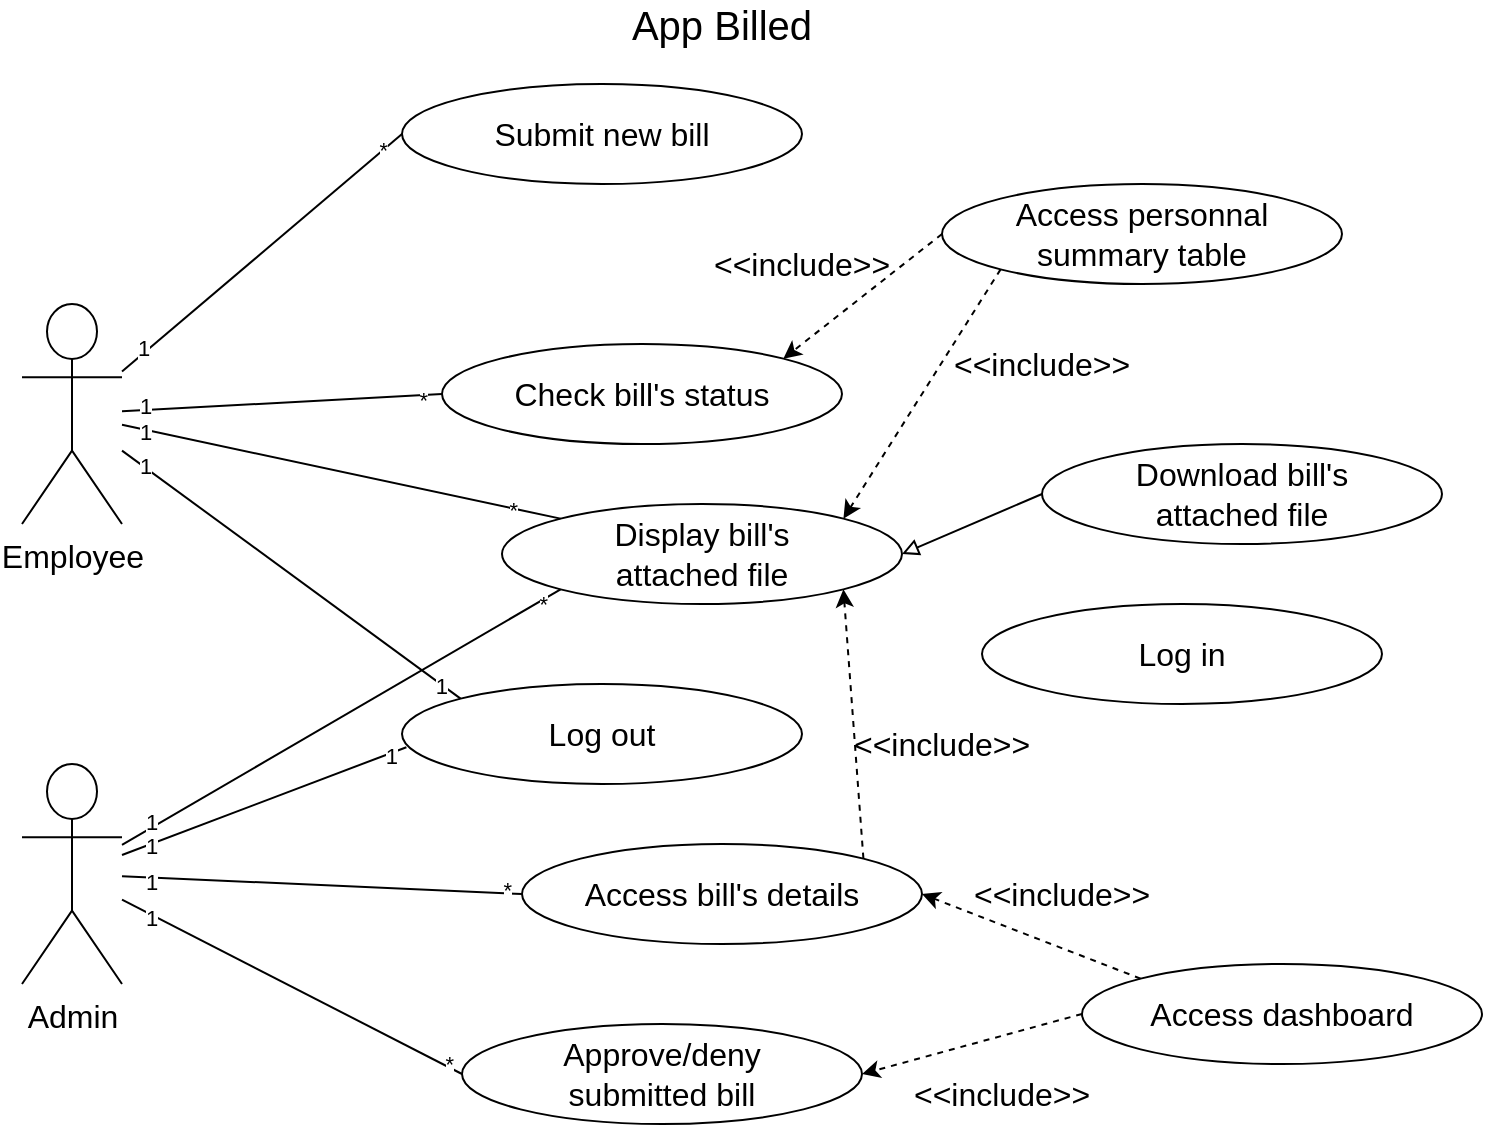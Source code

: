 <mxfile>
    <diagram id="dznP3SsKYzTXsrfwnUQH" name="Page-1">
        <mxGraphModel dx="310" dy="445" grid="1" gridSize="10" guides="1" tooltips="1" connect="1" arrows="1" fold="1" page="1" pageScale="1" pageWidth="827" pageHeight="1169" background="none" math="0" shadow="0">
            <root>
                <mxCell id="0"/>
                <mxCell id="1" parent="0"/>
                <mxCell id="2" value="Employee" style="shape=umlActor;verticalLabelPosition=bottom;verticalAlign=top;html=1;outlineConnect=0;fontSize=16;" parent="1" vertex="1">
                    <mxGeometry x="70" y="180" width="50" height="110" as="geometry"/>
                </mxCell>
                <mxCell id="4" value="Admin" style="shape=umlActor;verticalLabelPosition=bottom;verticalAlign=top;html=1;outlineConnect=0;fontSize=16;" parent="1" vertex="1">
                    <mxGeometry x="70" y="410" width="50" height="110" as="geometry"/>
                </mxCell>
                <mxCell id="7" value="App Billed" style="text;html=1;strokeColor=none;fillColor=none;align=center;verticalAlign=middle;whiteSpace=wrap;rounded=0;fontSize=20;" parent="1" vertex="1">
                    <mxGeometry x="310" y="30" width="220" height="20" as="geometry"/>
                </mxCell>
                <mxCell id="8" value="Log in" style="ellipse;whiteSpace=wrap;html=1;fontSize=16;spacing=5;" parent="1" vertex="1">
                    <mxGeometry x="550" y="330" width="200" height="50" as="geometry"/>
                </mxCell>
                <mxCell id="9" value="Access personnal&lt;br&gt;summary table" style="ellipse;whiteSpace=wrap;html=1;fontSize=16;spacing=5;" parent="1" vertex="1">
                    <mxGeometry x="530" y="120" width="200" height="50" as="geometry"/>
                </mxCell>
                <mxCell id="10" value="Display bill's&lt;br&gt;attached file" style="ellipse;whiteSpace=wrap;html=1;fontSize=16;spacing=5;" parent="1" vertex="1">
                    <mxGeometry x="310" y="280" width="200" height="50" as="geometry"/>
                </mxCell>
                <mxCell id="11" value="Download bill's&lt;br&gt;attached file" style="ellipse;whiteSpace=wrap;html=1;fontSize=16;spacing=5;" parent="1" vertex="1">
                    <mxGeometry x="580" y="250" width="200" height="50" as="geometry"/>
                </mxCell>
                <mxCell id="12" value="Submit new bill" style="ellipse;whiteSpace=wrap;html=1;fontSize=16;spacing=5;" parent="1" vertex="1">
                    <mxGeometry x="260" y="70" width="200" height="50" as="geometry"/>
                </mxCell>
                <mxCell id="13" value="Approve/deny&lt;br&gt;submitted bill" style="ellipse;whiteSpace=wrap;html=1;fontSize=16;spacing=5;" parent="1" vertex="1">
                    <mxGeometry x="290" y="540" width="200" height="50" as="geometry"/>
                </mxCell>
                <mxCell id="14" value="Log out" style="ellipse;whiteSpace=wrap;html=1;fontSize=16;spacing=5;" parent="1" vertex="1">
                    <mxGeometry x="260" y="370" width="200" height="50" as="geometry"/>
                </mxCell>
                <mxCell id="15" value="Access dashboard" style="ellipse;whiteSpace=wrap;html=1;fontSize=16;spacing=5;" parent="1" vertex="1">
                    <mxGeometry x="600" y="510" width="200" height="50" as="geometry"/>
                </mxCell>
                <mxCell id="17" value="Access bill's details" style="ellipse;whiteSpace=wrap;html=1;fontSize=16;spacing=5;" parent="1" vertex="1">
                    <mxGeometry x="320" y="450" width="200" height="50" as="geometry"/>
                </mxCell>
                <mxCell id="31" value="Check bill's status" style="ellipse;whiteSpace=wrap;html=1;fontSize=16;spacing=5;" parent="1" vertex="1">
                    <mxGeometry x="280" y="200" width="200" height="50" as="geometry"/>
                </mxCell>
                <mxCell id="39" value="" style="endArrow=classic;html=1;dashed=1;entryX=1;entryY=0;entryDx=0;entryDy=0;exitX=0;exitY=0.5;exitDx=0;exitDy=0;" parent="1" source="9" target="31" edge="1">
                    <mxGeometry width="50" height="50" relative="1" as="geometry">
                        <mxPoint x="490" y="350" as="sourcePoint"/>
                        <mxPoint x="540" y="300" as="targetPoint"/>
                    </mxGeometry>
                </mxCell>
                <mxCell id="40" value="" style="endArrow=classic;html=1;dashed=1;entryX=1;entryY=0;entryDx=0;entryDy=0;exitX=0;exitY=1;exitDx=0;exitDy=0;" parent="1" source="9" target="10" edge="1">
                    <mxGeometry width="50" height="50" relative="1" as="geometry">
                        <mxPoint x="569.29" y="203.84" as="sourcePoint"/>
                        <mxPoint x="490.001" y="266.162" as="targetPoint"/>
                    </mxGeometry>
                </mxCell>
                <mxCell id="41" value="" style="endArrow=block;html=1;endFill=0;entryX=1;entryY=0.5;entryDx=0;entryDy=0;exitX=0;exitY=0.5;exitDx=0;exitDy=0;" parent="1" source="11" target="10" edge="1">
                    <mxGeometry width="50" height="50" relative="1" as="geometry">
                        <mxPoint x="590" y="370" as="sourcePoint"/>
                        <mxPoint x="440" y="370" as="targetPoint"/>
                    </mxGeometry>
                </mxCell>
                <mxCell id="42" value="" style="endArrow=classic;html=1;dashed=1;entryX=1;entryY=0.5;entryDx=0;entryDy=0;exitX=0;exitY=0;exitDx=0;exitDy=0;" parent="1" source="15" target="17" edge="1">
                    <mxGeometry width="50" height="50" relative="1" as="geometry">
                        <mxPoint x="569.289" y="172.678" as="sourcePoint"/>
                        <mxPoint x="490.711" y="297.322" as="targetPoint"/>
                    </mxGeometry>
                </mxCell>
                <mxCell id="43" value="" style="endArrow=classic;html=1;dashed=1;entryX=1;entryY=0.5;entryDx=0;entryDy=0;exitX=0;exitY=0.5;exitDx=0;exitDy=0;" parent="1" source="15" target="13" edge="1">
                    <mxGeometry width="50" height="50" relative="1" as="geometry">
                        <mxPoint x="550" y="510" as="sourcePoint"/>
                        <mxPoint x="430.711" y="477.322" as="targetPoint"/>
                    </mxGeometry>
                </mxCell>
                <mxCell id="44" value="" style="endArrow=none;html=1;endFill=0;entryX=0;entryY=0.5;entryDx=0;entryDy=0;" parent="1" source="4" target="13" edge="1">
                    <mxGeometry relative="1" as="geometry">
                        <mxPoint x="140" y="640" as="sourcePoint"/>
                        <mxPoint x="250" y="550" as="targetPoint"/>
                    </mxGeometry>
                </mxCell>
                <mxCell id="46" value="1" style="edgeLabel;resizable=0;html=1;align=left;verticalAlign=bottom;" parent="44" connectable="0" vertex="1">
                    <mxGeometry x="-1" relative="1" as="geometry">
                        <mxPoint x="10" y="17.26" as="offset"/>
                    </mxGeometry>
                </mxCell>
                <mxCell id="47" value="*" style="edgeLabel;resizable=0;html=1;align=right;verticalAlign=bottom;" parent="44" connectable="0" vertex="1">
                    <mxGeometry x="1" relative="1" as="geometry">
                        <mxPoint x="-3" y="3.75" as="offset"/>
                    </mxGeometry>
                </mxCell>
                <mxCell id="48" value="" style="endArrow=none;html=1;endFill=0;entryX=0;entryY=0.5;entryDx=0;entryDy=0;" parent="1" source="4" target="17" edge="1">
                    <mxGeometry relative="1" as="geometry">
                        <mxPoint x="130" y="489.394" as="sourcePoint"/>
                        <mxPoint x="270" y="570" as="targetPoint"/>
                    </mxGeometry>
                </mxCell>
                <mxCell id="49" value="1" style="edgeLabel;resizable=0;html=1;align=left;verticalAlign=bottom;" parent="48" connectable="0" vertex="1">
                    <mxGeometry x="-1" relative="1" as="geometry">
                        <mxPoint x="10" y="11.77" as="offset"/>
                    </mxGeometry>
                </mxCell>
                <mxCell id="50" value="*" style="edgeLabel;resizable=0;html=1;align=right;verticalAlign=bottom;" parent="48" connectable="0" vertex="1">
                    <mxGeometry x="1" relative="1" as="geometry">
                        <mxPoint x="-4" y="7" as="offset"/>
                    </mxGeometry>
                </mxCell>
                <mxCell id="51" value="" style="endArrow=none;html=1;endFill=0;entryX=0;entryY=1;entryDx=0;entryDy=0;" parent="1" source="4" target="10" edge="1">
                    <mxGeometry relative="1" as="geometry">
                        <mxPoint x="130" y="440.061" as="sourcePoint"/>
                        <mxPoint x="334" y="310" as="targetPoint"/>
                    </mxGeometry>
                </mxCell>
                <mxCell id="52" value="1" style="edgeLabel;resizable=0;html=1;align=left;verticalAlign=bottom;" parent="51" connectable="0" vertex="1">
                    <mxGeometry x="-1" relative="1" as="geometry">
                        <mxPoint x="10" y="-2.79" as="offset"/>
                    </mxGeometry>
                </mxCell>
                <mxCell id="53" value="*" style="edgeLabel;resizable=0;html=1;align=right;verticalAlign=bottom;" parent="51" connectable="0" vertex="1">
                    <mxGeometry x="1" relative="1" as="geometry">
                        <mxPoint x="-6" y="16" as="offset"/>
                    </mxGeometry>
                </mxCell>
                <mxCell id="54" value="" style="endArrow=none;html=1;endFill=0;entryX=0.011;entryY=0.632;entryDx=0;entryDy=0;entryPerimeter=0;" parent="1" source="4" target="14" edge="1">
                    <mxGeometry relative="1" as="geometry">
                        <mxPoint x="140" y="488.226" as="sourcePoint"/>
                        <mxPoint x="282" y="395" as="targetPoint"/>
                    </mxGeometry>
                </mxCell>
                <mxCell id="55" value="1" style="edgeLabel;resizable=0;html=1;align=left;verticalAlign=bottom;" parent="54" connectable="0" vertex="1">
                    <mxGeometry x="-1" relative="1" as="geometry">
                        <mxPoint x="10" y="4.36" as="offset"/>
                    </mxGeometry>
                </mxCell>
                <mxCell id="56" value="1" style="edgeLabel;resizable=0;html=1;align=right;verticalAlign=bottom;" parent="54" connectable="0" vertex="1">
                    <mxGeometry x="1" relative="1" as="geometry">
                        <mxPoint x="-3.28" y="12.43" as="offset"/>
                    </mxGeometry>
                </mxCell>
                <mxCell id="57" value="&amp;lt;&amp;lt;include&amp;gt;&amp;gt;" style="text;html=1;strokeColor=none;fillColor=none;align=center;verticalAlign=middle;whiteSpace=wrap;rounded=0;fontSize=16;" parent="1" vertex="1">
                    <mxGeometry x="570" y="465" width="40" height="20" as="geometry"/>
                </mxCell>
                <mxCell id="59" value="&amp;lt;&amp;lt;include&amp;gt;&amp;gt;" style="text;html=1;strokeColor=none;fillColor=none;align=center;verticalAlign=middle;whiteSpace=wrap;rounded=0;fontSize=16;" parent="1" vertex="1">
                    <mxGeometry x="540" y="565" width="40" height="20" as="geometry"/>
                </mxCell>
                <mxCell id="60" value="&amp;lt;&amp;lt;include&amp;gt;&amp;gt;" style="text;html=1;strokeColor=none;fillColor=none;align=center;verticalAlign=middle;whiteSpace=wrap;rounded=0;fontSize=16;" parent="1" vertex="1">
                    <mxGeometry x="440" y="150" width="40" height="20" as="geometry"/>
                </mxCell>
                <mxCell id="61" value="&amp;lt;&amp;lt;include&amp;gt;&amp;gt;" style="text;html=1;strokeColor=none;fillColor=none;align=center;verticalAlign=middle;whiteSpace=wrap;rounded=0;fontSize=16;" parent="1" vertex="1">
                    <mxGeometry x="560" y="200" width="40" height="20" as="geometry"/>
                </mxCell>
                <mxCell id="62" value="" style="endArrow=none;html=1;endFill=0;entryX=0;entryY=0.5;entryDx=0;entryDy=0;" parent="1" source="2" target="12" edge="1">
                    <mxGeometry relative="1" as="geometry">
                        <mxPoint x="120" y="249.995" as="sourcePoint"/>
                        <mxPoint x="339.289" y="122.238" as="targetPoint"/>
                    </mxGeometry>
                </mxCell>
                <mxCell id="63" value="1" style="edgeLabel;resizable=0;html=1;align=left;verticalAlign=bottom;" parent="62" connectable="0" vertex="1">
                    <mxGeometry x="-1" relative="1" as="geometry">
                        <mxPoint x="6" y="-2.79" as="offset"/>
                    </mxGeometry>
                </mxCell>
                <mxCell id="64" value="*" style="edgeLabel;resizable=0;html=1;align=right;verticalAlign=bottom;" parent="62" connectable="0" vertex="1">
                    <mxGeometry x="1" relative="1" as="geometry">
                        <mxPoint x="-6" y="16" as="offset"/>
                    </mxGeometry>
                </mxCell>
                <mxCell id="65" value="" style="endArrow=none;html=1;endFill=0;entryX=0;entryY=0.5;entryDx=0;entryDy=0;" parent="1" source="2" target="31" edge="1">
                    <mxGeometry relative="1" as="geometry">
                        <mxPoint x="130" y="223.788" as="sourcePoint"/>
                        <mxPoint x="270.0" y="105" as="targetPoint"/>
                    </mxGeometry>
                </mxCell>
                <mxCell id="66" value="1" style="edgeLabel;resizable=0;html=1;align=left;verticalAlign=bottom;" parent="65" connectable="0" vertex="1">
                    <mxGeometry x="-1" relative="1" as="geometry">
                        <mxPoint x="7" y="6.21" as="offset"/>
                    </mxGeometry>
                </mxCell>
                <mxCell id="67" value="*" style="edgeLabel;resizable=0;html=1;align=right;verticalAlign=bottom;" parent="65" connectable="0" vertex="1">
                    <mxGeometry x="1" relative="1" as="geometry">
                        <mxPoint x="-6" y="11" as="offset"/>
                    </mxGeometry>
                </mxCell>
                <mxCell id="68" value="" style="endArrow=none;html=1;endFill=0;entryX=0;entryY=0;entryDx=0;entryDy=0;" parent="1" source="2" target="10" edge="1">
                    <mxGeometry relative="1" as="geometry">
                        <mxPoint x="140" y="233.788" as="sourcePoint"/>
                        <mxPoint x="280.0" y="115" as="targetPoint"/>
                    </mxGeometry>
                </mxCell>
                <mxCell id="69" value="1" style="edgeLabel;resizable=0;html=1;align=left;verticalAlign=bottom;" parent="68" connectable="0" vertex="1">
                    <mxGeometry x="-1" relative="1" as="geometry">
                        <mxPoint x="7" y="12.21" as="offset"/>
                    </mxGeometry>
                </mxCell>
                <mxCell id="70" value="*" style="edgeLabel;resizable=0;html=1;align=right;verticalAlign=bottom;" parent="68" connectable="0" vertex="1">
                    <mxGeometry x="1" relative="1" as="geometry">
                        <mxPoint x="-21" y="4" as="offset"/>
                    </mxGeometry>
                </mxCell>
                <mxCell id="71" value="" style="endArrow=none;html=1;endFill=0;entryX=0;entryY=0;entryDx=0;entryDy=0;" parent="1" source="2" target="14" edge="1">
                    <mxGeometry relative="1" as="geometry">
                        <mxPoint x="150" y="243.788" as="sourcePoint"/>
                        <mxPoint x="290.0" y="125" as="targetPoint"/>
                    </mxGeometry>
                </mxCell>
                <mxCell id="72" value="1" style="edgeLabel;resizable=0;html=1;align=left;verticalAlign=bottom;" parent="71" connectable="0" vertex="1">
                    <mxGeometry x="-1" relative="1" as="geometry">
                        <mxPoint x="7" y="16.21" as="offset"/>
                    </mxGeometry>
                </mxCell>
                <mxCell id="73" value="1" style="edgeLabel;resizable=0;html=1;align=right;verticalAlign=bottom;" parent="71" connectable="0" vertex="1">
                    <mxGeometry x="1" relative="1" as="geometry">
                        <mxPoint x="-6" y="2" as="offset"/>
                    </mxGeometry>
                </mxCell>
                <mxCell id="74" value="" style="endArrow=classic;html=1;dashed=1;exitX=1;exitY=0;exitDx=0;exitDy=0;entryX=1;entryY=1;entryDx=0;entryDy=0;" parent="1" source="17" target="10" edge="1">
                    <mxGeometry width="50" height="50" relative="1" as="geometry">
                        <mxPoint x="569.289" y="172.678" as="sourcePoint"/>
                        <mxPoint x="450" y="360" as="targetPoint"/>
                    </mxGeometry>
                </mxCell>
                <mxCell id="75" value="&amp;lt;&amp;lt;include&amp;gt;&amp;gt;" style="text;html=1;strokeColor=none;fillColor=none;align=center;verticalAlign=middle;whiteSpace=wrap;rounded=0;fontSize=16;" parent="1" vertex="1">
                    <mxGeometry x="510" y="390" width="40" height="20" as="geometry"/>
                </mxCell>
            </root>
        </mxGraphModel>
    </diagram>
</mxfile>